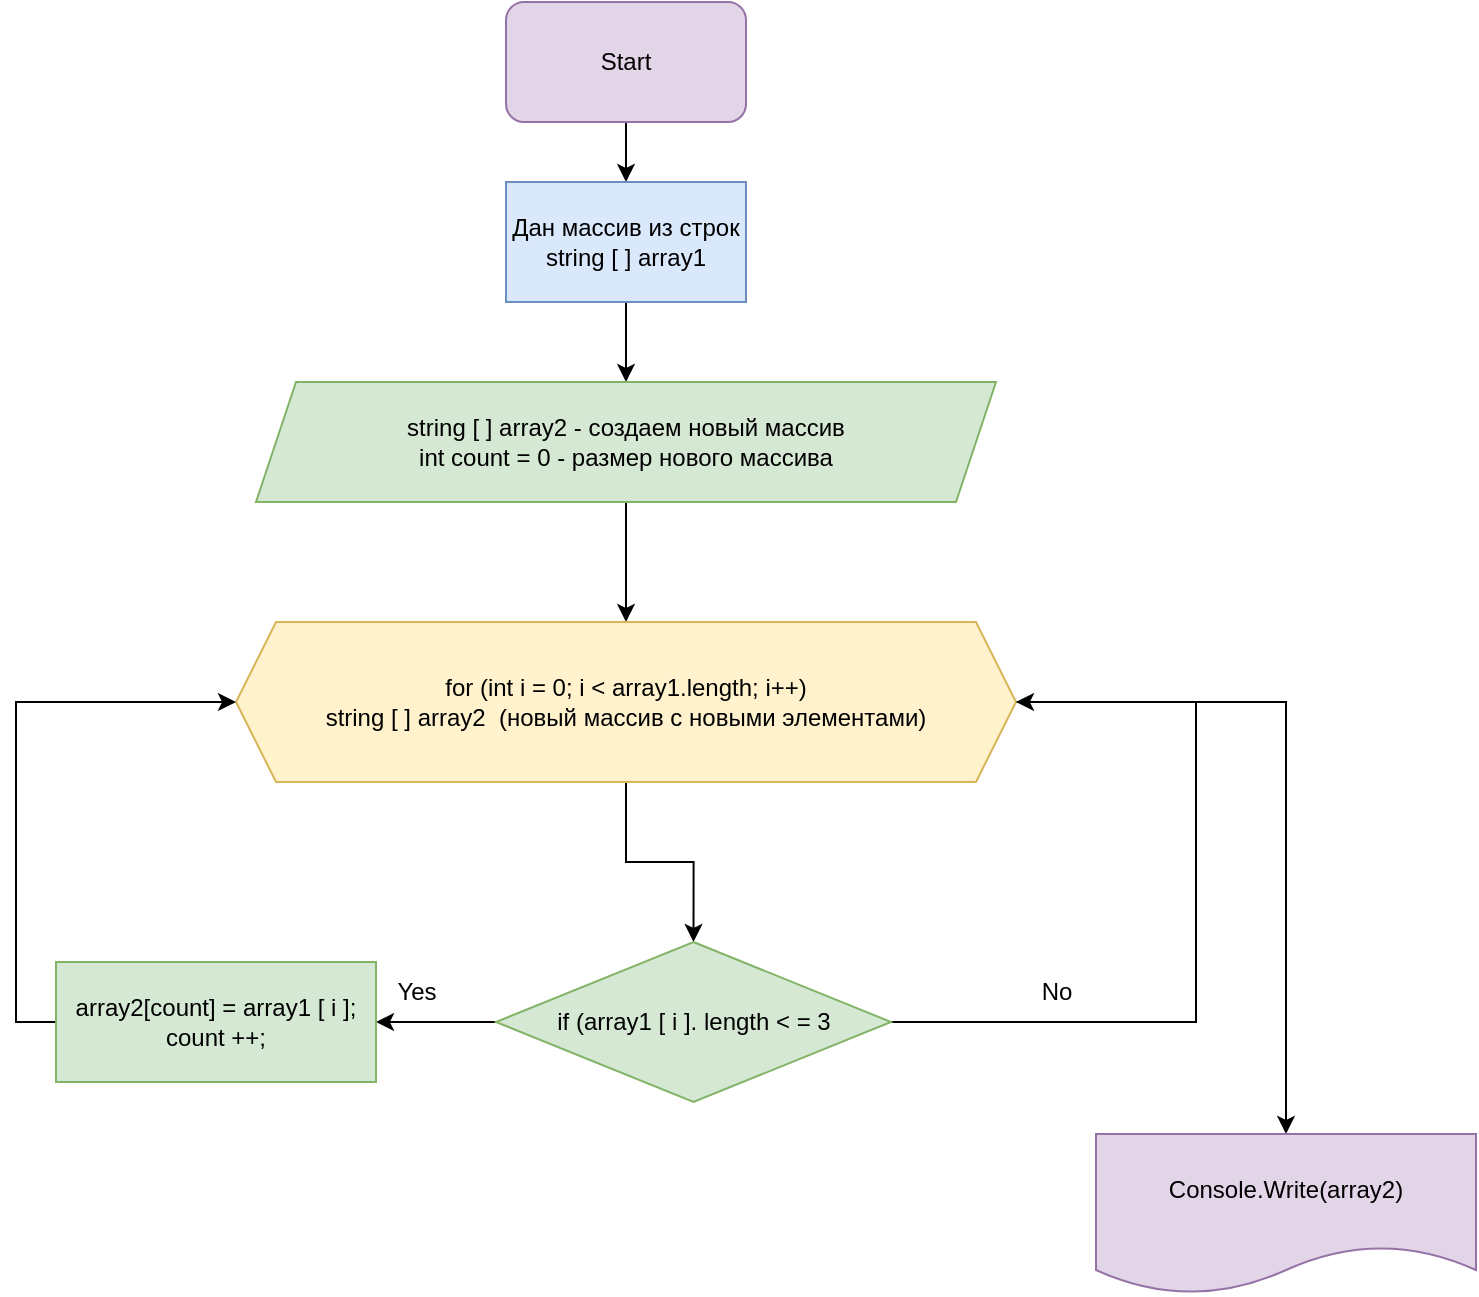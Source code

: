 <mxfile version="20.7.4" type="device"><diagram id="z1DlgXWtGzTmJXBG5y8K" name="Страница 1"><mxGraphModel dx="957" dy="1718" grid="1" gridSize="10" guides="1" tooltips="1" connect="1" arrows="1" fold="1" page="1" pageScale="1" pageWidth="827" pageHeight="1169" math="0" shadow="0"><root><mxCell id="0"/><mxCell id="1" parent="0"/><mxCell id="g5-PazuqUocmhxB3KZX2-19" style="edgeStyle=orthogonalEdgeStyle;rounded=0;orthogonalLoop=1;jettySize=auto;html=1;" edge="1" parent="1" source="g5-PazuqUocmhxB3KZX2-3" target="g5-PazuqUocmhxB3KZX2-4"><mxGeometry relative="1" as="geometry"/></mxCell><mxCell id="g5-PazuqUocmhxB3KZX2-3" value="Start" style="rounded=1;whiteSpace=wrap;html=1;fillColor=#e1d5e7;strokeColor=#9673a6;" vertex="1" parent="1"><mxGeometry x="265" y="-1150" width="120" height="60" as="geometry"/></mxCell><mxCell id="g5-PazuqUocmhxB3KZX2-20" style="edgeStyle=orthogonalEdgeStyle;rounded=0;orthogonalLoop=1;jettySize=auto;html=1;" edge="1" parent="1" source="g5-PazuqUocmhxB3KZX2-4" target="g5-PazuqUocmhxB3KZX2-5"><mxGeometry relative="1" as="geometry"/></mxCell><mxCell id="g5-PazuqUocmhxB3KZX2-4" value="Дан массив из строк&lt;br&gt;string [ ] array1" style="rounded=0;whiteSpace=wrap;html=1;fillColor=#dae8fc;strokeColor=#6c8ebf;" vertex="1" parent="1"><mxGeometry x="265" y="-1060" width="120" height="60" as="geometry"/></mxCell><mxCell id="g5-PazuqUocmhxB3KZX2-21" style="edgeStyle=orthogonalEdgeStyle;rounded=0;orthogonalLoop=1;jettySize=auto;html=1;entryX=0.5;entryY=0;entryDx=0;entryDy=0;" edge="1" parent="1" source="g5-PazuqUocmhxB3KZX2-5" target="g5-PazuqUocmhxB3KZX2-7"><mxGeometry relative="1" as="geometry"/></mxCell><mxCell id="g5-PazuqUocmhxB3KZX2-5" value="string [ ] array2 - создаем новый массив&lt;br&gt;int count = 0 - размер нового массива" style="shape=parallelogram;perimeter=parallelogramPerimeter;whiteSpace=wrap;html=1;fixedSize=1;fillColor=#d5e8d4;strokeColor=#82b366;" vertex="1" parent="1"><mxGeometry x="140" y="-960" width="370" height="60" as="geometry"/></mxCell><mxCell id="g5-PazuqUocmhxB3KZX2-18" style="edgeStyle=orthogonalEdgeStyle;rounded=0;orthogonalLoop=1;jettySize=auto;html=1;entryX=0.5;entryY=0;entryDx=0;entryDy=0;" edge="1" parent="1" source="g5-PazuqUocmhxB3KZX2-7" target="g5-PazuqUocmhxB3KZX2-11"><mxGeometry relative="1" as="geometry"/></mxCell><mxCell id="g5-PazuqUocmhxB3KZX2-22" style="edgeStyle=orthogonalEdgeStyle;rounded=0;orthogonalLoop=1;jettySize=auto;html=1;" edge="1" parent="1" source="g5-PazuqUocmhxB3KZX2-7" target="g5-PazuqUocmhxB3KZX2-10"><mxGeometry relative="1" as="geometry"/></mxCell><mxCell id="g5-PazuqUocmhxB3KZX2-7" value="for (int i = 0; i &amp;lt; array1.length; i++)&lt;br&gt;string [ ] array2&amp;nbsp; (новый массив с новыми элементами)" style="shape=hexagon;perimeter=hexagonPerimeter2;whiteSpace=wrap;html=1;fixedSize=1;fillColor=#fff2cc;strokeColor=#d6b656;" vertex="1" parent="1"><mxGeometry x="130" y="-840" width="390" height="80" as="geometry"/></mxCell><mxCell id="g5-PazuqUocmhxB3KZX2-10" value="Console.Write(array2)" style="shape=document;whiteSpace=wrap;html=1;boundedLbl=1;fillColor=#e1d5e7;strokeColor=#9673a6;" vertex="1" parent="1"><mxGeometry x="560" y="-584" width="190" height="80" as="geometry"/></mxCell><mxCell id="g5-PazuqUocmhxB3KZX2-12" style="edgeStyle=orthogonalEdgeStyle;rounded=0;orthogonalLoop=1;jettySize=auto;html=1;" edge="1" parent="1" source="g5-PazuqUocmhxB3KZX2-11" target="g5-PazuqUocmhxB3KZX2-7"><mxGeometry relative="1" as="geometry"><Array as="points"><mxPoint x="610" y="-640"/><mxPoint x="610" y="-800"/></Array></mxGeometry></mxCell><mxCell id="g5-PazuqUocmhxB3KZX2-15" style="edgeStyle=orthogonalEdgeStyle;rounded=0;orthogonalLoop=1;jettySize=auto;html=1;" edge="1" parent="1" source="g5-PazuqUocmhxB3KZX2-11" target="g5-PazuqUocmhxB3KZX2-14"><mxGeometry relative="1" as="geometry"/></mxCell><mxCell id="g5-PazuqUocmhxB3KZX2-11" value="if (array1 [ i ]. length &amp;lt; = 3" style="rhombus;whiteSpace=wrap;html=1;fillColor=#d5e8d4;strokeColor=#82b366;" vertex="1" parent="1"><mxGeometry x="260" y="-680" width="197.5" height="80" as="geometry"/></mxCell><mxCell id="g5-PazuqUocmhxB3KZX2-13" value="No" style="text;html=1;align=center;verticalAlign=middle;resizable=0;points=[];autosize=1;strokeColor=none;fillColor=none;" vertex="1" parent="1"><mxGeometry x="520" y="-670" width="40" height="30" as="geometry"/></mxCell><mxCell id="g5-PazuqUocmhxB3KZX2-17" style="edgeStyle=orthogonalEdgeStyle;rounded=0;orthogonalLoop=1;jettySize=auto;html=1;entryX=0;entryY=0.5;entryDx=0;entryDy=0;" edge="1" parent="1" source="g5-PazuqUocmhxB3KZX2-14" target="g5-PazuqUocmhxB3KZX2-7"><mxGeometry relative="1" as="geometry"><Array as="points"><mxPoint x="20" y="-640"/><mxPoint x="20" y="-800"/></Array></mxGeometry></mxCell><mxCell id="g5-PazuqUocmhxB3KZX2-14" value="array2[count] = array1 [ i ];&lt;br&gt;count ++;" style="rounded=0;whiteSpace=wrap;html=1;fillColor=#d5e8d4;strokeColor=#82b366;" vertex="1" parent="1"><mxGeometry x="40" y="-670" width="160" height="60" as="geometry"/></mxCell><mxCell id="g5-PazuqUocmhxB3KZX2-16" value="Yes" style="text;html=1;align=center;verticalAlign=middle;resizable=0;points=[];autosize=1;strokeColor=none;fillColor=none;" vertex="1" parent="1"><mxGeometry x="200" y="-670" width="40" height="30" as="geometry"/></mxCell></root></mxGraphModel></diagram></mxfile>